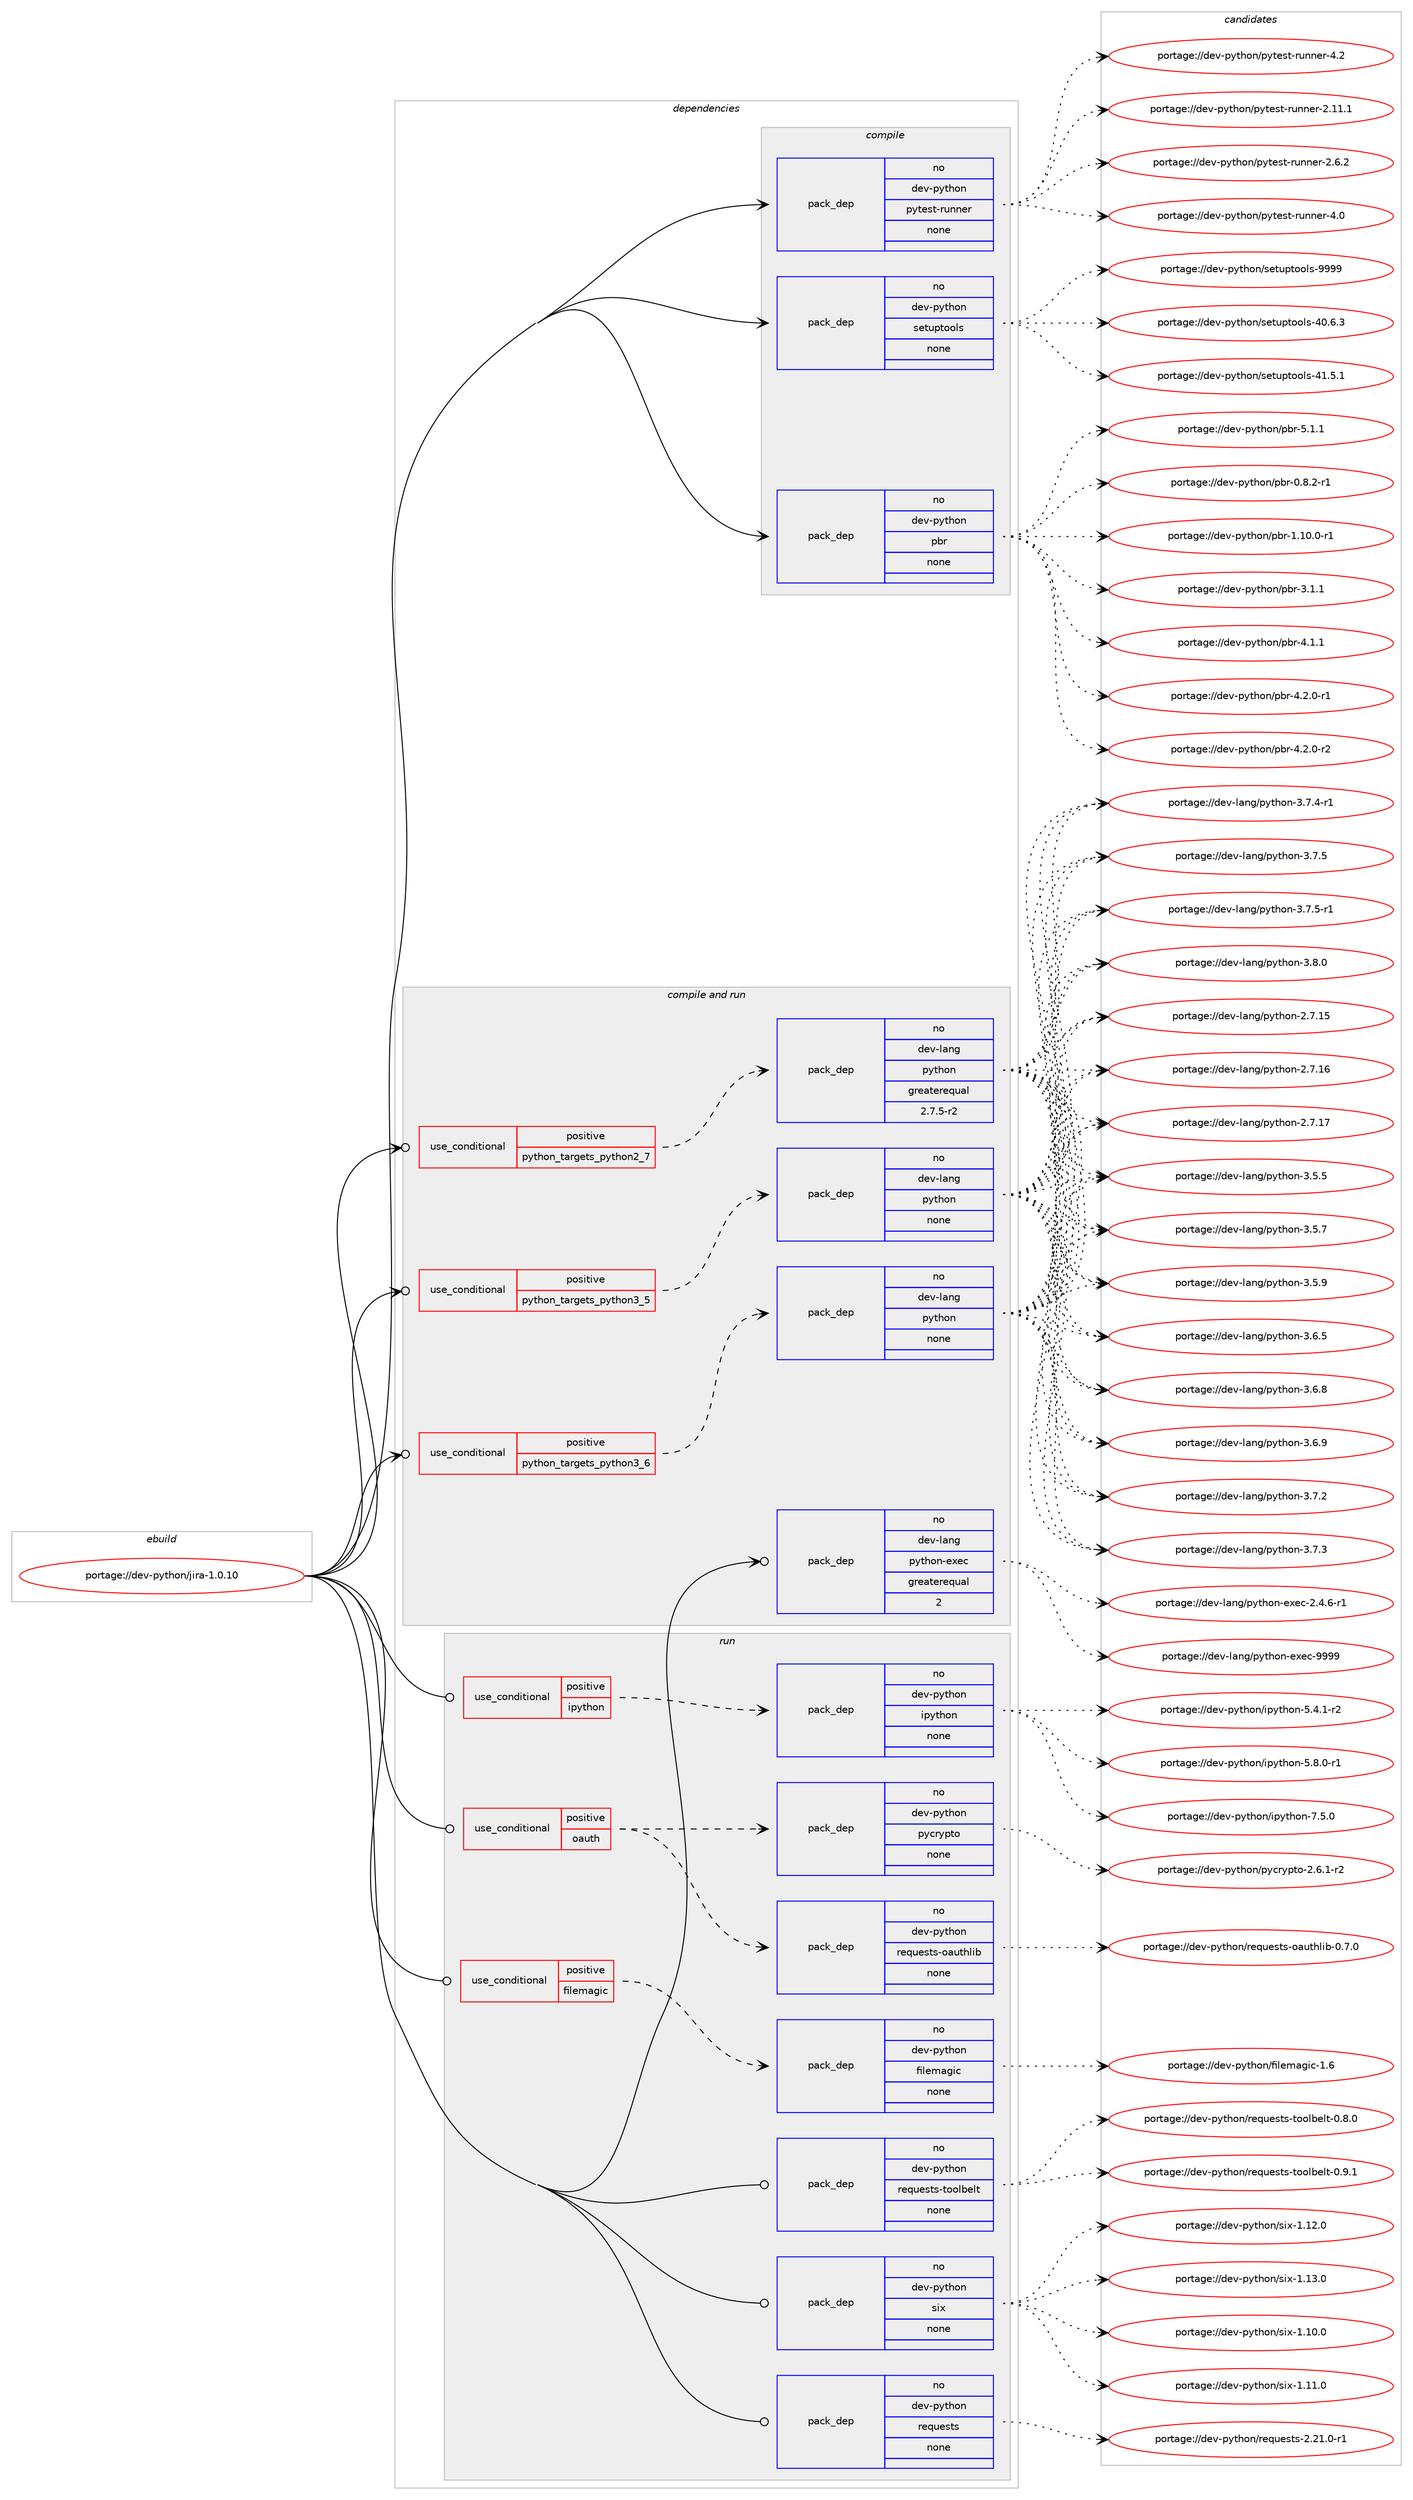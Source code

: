 digraph prolog {

# *************
# Graph options
# *************

newrank=true;
concentrate=true;
compound=true;
graph [rankdir=LR,fontname=Helvetica,fontsize=10,ranksep=1.5];#, ranksep=2.5, nodesep=0.2];
edge  [arrowhead=vee];
node  [fontname=Helvetica,fontsize=10];

# **********
# The ebuild
# **********

subgraph cluster_leftcol {
color=gray;
rank=same;
label=<<i>ebuild</i>>;
id [label="portage://dev-python/jira-1.0.10", color=red, width=4, href="../dev-python/jira-1.0.10.svg"];
}

# ****************
# The dependencies
# ****************

subgraph cluster_midcol {
color=gray;
label=<<i>dependencies</i>>;
subgraph cluster_compile {
fillcolor="#eeeeee";
style=filled;
label=<<i>compile</i>>;
subgraph pack112009 {
dependency145975 [label=<<TABLE BORDER="0" CELLBORDER="1" CELLSPACING="0" CELLPADDING="4" WIDTH="220"><TR><TD ROWSPAN="6" CELLPADDING="30">pack_dep</TD></TR><TR><TD WIDTH="110">no</TD></TR><TR><TD>dev-python</TD></TR><TR><TD>pbr</TD></TR><TR><TD>none</TD></TR><TR><TD></TD></TR></TABLE>>, shape=none, color=blue];
}
id:e -> dependency145975:w [weight=20,style="solid",arrowhead="vee"];
subgraph pack112010 {
dependency145976 [label=<<TABLE BORDER="0" CELLBORDER="1" CELLSPACING="0" CELLPADDING="4" WIDTH="220"><TR><TD ROWSPAN="6" CELLPADDING="30">pack_dep</TD></TR><TR><TD WIDTH="110">no</TD></TR><TR><TD>dev-python</TD></TR><TR><TD>pytest-runner</TD></TR><TR><TD>none</TD></TR><TR><TD></TD></TR></TABLE>>, shape=none, color=blue];
}
id:e -> dependency145976:w [weight=20,style="solid",arrowhead="vee"];
subgraph pack112011 {
dependency145977 [label=<<TABLE BORDER="0" CELLBORDER="1" CELLSPACING="0" CELLPADDING="4" WIDTH="220"><TR><TD ROWSPAN="6" CELLPADDING="30">pack_dep</TD></TR><TR><TD WIDTH="110">no</TD></TR><TR><TD>dev-python</TD></TR><TR><TD>setuptools</TD></TR><TR><TD>none</TD></TR><TR><TD></TD></TR></TABLE>>, shape=none, color=blue];
}
id:e -> dependency145977:w [weight=20,style="solid",arrowhead="vee"];
}
subgraph cluster_compileandrun {
fillcolor="#eeeeee";
style=filled;
label=<<i>compile and run</i>>;
subgraph cond30646 {
dependency145978 [label=<<TABLE BORDER="0" CELLBORDER="1" CELLSPACING="0" CELLPADDING="4"><TR><TD ROWSPAN="3" CELLPADDING="10">use_conditional</TD></TR><TR><TD>positive</TD></TR><TR><TD>python_targets_python2_7</TD></TR></TABLE>>, shape=none, color=red];
subgraph pack112012 {
dependency145979 [label=<<TABLE BORDER="0" CELLBORDER="1" CELLSPACING="0" CELLPADDING="4" WIDTH="220"><TR><TD ROWSPAN="6" CELLPADDING="30">pack_dep</TD></TR><TR><TD WIDTH="110">no</TD></TR><TR><TD>dev-lang</TD></TR><TR><TD>python</TD></TR><TR><TD>greaterequal</TD></TR><TR><TD>2.7.5-r2</TD></TR></TABLE>>, shape=none, color=blue];
}
dependency145978:e -> dependency145979:w [weight=20,style="dashed",arrowhead="vee"];
}
id:e -> dependency145978:w [weight=20,style="solid",arrowhead="odotvee"];
subgraph cond30647 {
dependency145980 [label=<<TABLE BORDER="0" CELLBORDER="1" CELLSPACING="0" CELLPADDING="4"><TR><TD ROWSPAN="3" CELLPADDING="10">use_conditional</TD></TR><TR><TD>positive</TD></TR><TR><TD>python_targets_python3_5</TD></TR></TABLE>>, shape=none, color=red];
subgraph pack112013 {
dependency145981 [label=<<TABLE BORDER="0" CELLBORDER="1" CELLSPACING="0" CELLPADDING="4" WIDTH="220"><TR><TD ROWSPAN="6" CELLPADDING="30">pack_dep</TD></TR><TR><TD WIDTH="110">no</TD></TR><TR><TD>dev-lang</TD></TR><TR><TD>python</TD></TR><TR><TD>none</TD></TR><TR><TD></TD></TR></TABLE>>, shape=none, color=blue];
}
dependency145980:e -> dependency145981:w [weight=20,style="dashed",arrowhead="vee"];
}
id:e -> dependency145980:w [weight=20,style="solid",arrowhead="odotvee"];
subgraph cond30648 {
dependency145982 [label=<<TABLE BORDER="0" CELLBORDER="1" CELLSPACING="0" CELLPADDING="4"><TR><TD ROWSPAN="3" CELLPADDING="10">use_conditional</TD></TR><TR><TD>positive</TD></TR><TR><TD>python_targets_python3_6</TD></TR></TABLE>>, shape=none, color=red];
subgraph pack112014 {
dependency145983 [label=<<TABLE BORDER="0" CELLBORDER="1" CELLSPACING="0" CELLPADDING="4" WIDTH="220"><TR><TD ROWSPAN="6" CELLPADDING="30">pack_dep</TD></TR><TR><TD WIDTH="110">no</TD></TR><TR><TD>dev-lang</TD></TR><TR><TD>python</TD></TR><TR><TD>none</TD></TR><TR><TD></TD></TR></TABLE>>, shape=none, color=blue];
}
dependency145982:e -> dependency145983:w [weight=20,style="dashed",arrowhead="vee"];
}
id:e -> dependency145982:w [weight=20,style="solid",arrowhead="odotvee"];
subgraph pack112015 {
dependency145984 [label=<<TABLE BORDER="0" CELLBORDER="1" CELLSPACING="0" CELLPADDING="4" WIDTH="220"><TR><TD ROWSPAN="6" CELLPADDING="30">pack_dep</TD></TR><TR><TD WIDTH="110">no</TD></TR><TR><TD>dev-lang</TD></TR><TR><TD>python-exec</TD></TR><TR><TD>greaterequal</TD></TR><TR><TD>2</TD></TR></TABLE>>, shape=none, color=blue];
}
id:e -> dependency145984:w [weight=20,style="solid",arrowhead="odotvee"];
}
subgraph cluster_run {
fillcolor="#eeeeee";
style=filled;
label=<<i>run</i>>;
subgraph cond30649 {
dependency145985 [label=<<TABLE BORDER="0" CELLBORDER="1" CELLSPACING="0" CELLPADDING="4"><TR><TD ROWSPAN="3" CELLPADDING="10">use_conditional</TD></TR><TR><TD>positive</TD></TR><TR><TD>filemagic</TD></TR></TABLE>>, shape=none, color=red];
subgraph pack112016 {
dependency145986 [label=<<TABLE BORDER="0" CELLBORDER="1" CELLSPACING="0" CELLPADDING="4" WIDTH="220"><TR><TD ROWSPAN="6" CELLPADDING="30">pack_dep</TD></TR><TR><TD WIDTH="110">no</TD></TR><TR><TD>dev-python</TD></TR><TR><TD>filemagic</TD></TR><TR><TD>none</TD></TR><TR><TD></TD></TR></TABLE>>, shape=none, color=blue];
}
dependency145985:e -> dependency145986:w [weight=20,style="dashed",arrowhead="vee"];
}
id:e -> dependency145985:w [weight=20,style="solid",arrowhead="odot"];
subgraph cond30650 {
dependency145987 [label=<<TABLE BORDER="0" CELLBORDER="1" CELLSPACING="0" CELLPADDING="4"><TR><TD ROWSPAN="3" CELLPADDING="10">use_conditional</TD></TR><TR><TD>positive</TD></TR><TR><TD>ipython</TD></TR></TABLE>>, shape=none, color=red];
subgraph pack112017 {
dependency145988 [label=<<TABLE BORDER="0" CELLBORDER="1" CELLSPACING="0" CELLPADDING="4" WIDTH="220"><TR><TD ROWSPAN="6" CELLPADDING="30">pack_dep</TD></TR><TR><TD WIDTH="110">no</TD></TR><TR><TD>dev-python</TD></TR><TR><TD>ipython</TD></TR><TR><TD>none</TD></TR><TR><TD></TD></TR></TABLE>>, shape=none, color=blue];
}
dependency145987:e -> dependency145988:w [weight=20,style="dashed",arrowhead="vee"];
}
id:e -> dependency145987:w [weight=20,style="solid",arrowhead="odot"];
subgraph cond30651 {
dependency145989 [label=<<TABLE BORDER="0" CELLBORDER="1" CELLSPACING="0" CELLPADDING="4"><TR><TD ROWSPAN="3" CELLPADDING="10">use_conditional</TD></TR><TR><TD>positive</TD></TR><TR><TD>oauth</TD></TR></TABLE>>, shape=none, color=red];
subgraph pack112018 {
dependency145990 [label=<<TABLE BORDER="0" CELLBORDER="1" CELLSPACING="0" CELLPADDING="4" WIDTH="220"><TR><TD ROWSPAN="6" CELLPADDING="30">pack_dep</TD></TR><TR><TD WIDTH="110">no</TD></TR><TR><TD>dev-python</TD></TR><TR><TD>pycrypto</TD></TR><TR><TD>none</TD></TR><TR><TD></TD></TR></TABLE>>, shape=none, color=blue];
}
dependency145989:e -> dependency145990:w [weight=20,style="dashed",arrowhead="vee"];
subgraph pack112019 {
dependency145991 [label=<<TABLE BORDER="0" CELLBORDER="1" CELLSPACING="0" CELLPADDING="4" WIDTH="220"><TR><TD ROWSPAN="6" CELLPADDING="30">pack_dep</TD></TR><TR><TD WIDTH="110">no</TD></TR><TR><TD>dev-python</TD></TR><TR><TD>requests-oauthlib</TD></TR><TR><TD>none</TD></TR><TR><TD></TD></TR></TABLE>>, shape=none, color=blue];
}
dependency145989:e -> dependency145991:w [weight=20,style="dashed",arrowhead="vee"];
}
id:e -> dependency145989:w [weight=20,style="solid",arrowhead="odot"];
subgraph pack112020 {
dependency145992 [label=<<TABLE BORDER="0" CELLBORDER="1" CELLSPACING="0" CELLPADDING="4" WIDTH="220"><TR><TD ROWSPAN="6" CELLPADDING="30">pack_dep</TD></TR><TR><TD WIDTH="110">no</TD></TR><TR><TD>dev-python</TD></TR><TR><TD>requests</TD></TR><TR><TD>none</TD></TR><TR><TD></TD></TR></TABLE>>, shape=none, color=blue];
}
id:e -> dependency145992:w [weight=20,style="solid",arrowhead="odot"];
subgraph pack112021 {
dependency145993 [label=<<TABLE BORDER="0" CELLBORDER="1" CELLSPACING="0" CELLPADDING="4" WIDTH="220"><TR><TD ROWSPAN="6" CELLPADDING="30">pack_dep</TD></TR><TR><TD WIDTH="110">no</TD></TR><TR><TD>dev-python</TD></TR><TR><TD>requests-toolbelt</TD></TR><TR><TD>none</TD></TR><TR><TD></TD></TR></TABLE>>, shape=none, color=blue];
}
id:e -> dependency145993:w [weight=20,style="solid",arrowhead="odot"];
subgraph pack112022 {
dependency145994 [label=<<TABLE BORDER="0" CELLBORDER="1" CELLSPACING="0" CELLPADDING="4" WIDTH="220"><TR><TD ROWSPAN="6" CELLPADDING="30">pack_dep</TD></TR><TR><TD WIDTH="110">no</TD></TR><TR><TD>dev-python</TD></TR><TR><TD>six</TD></TR><TR><TD>none</TD></TR><TR><TD></TD></TR></TABLE>>, shape=none, color=blue];
}
id:e -> dependency145994:w [weight=20,style="solid",arrowhead="odot"];
}
}

# **************
# The candidates
# **************

subgraph cluster_choices {
rank=same;
color=gray;
label=<<i>candidates</i>>;

subgraph choice112009 {
color=black;
nodesep=1;
choiceportage1001011184511212111610411111047112981144548465646504511449 [label="portage://dev-python/pbr-0.8.2-r1", color=red, width=4,href="../dev-python/pbr-0.8.2-r1.svg"];
choiceportage100101118451121211161041111104711298114454946494846484511449 [label="portage://dev-python/pbr-1.10.0-r1", color=red, width=4,href="../dev-python/pbr-1.10.0-r1.svg"];
choiceportage100101118451121211161041111104711298114455146494649 [label="portage://dev-python/pbr-3.1.1", color=red, width=4,href="../dev-python/pbr-3.1.1.svg"];
choiceportage100101118451121211161041111104711298114455246494649 [label="portage://dev-python/pbr-4.1.1", color=red, width=4,href="../dev-python/pbr-4.1.1.svg"];
choiceportage1001011184511212111610411111047112981144552465046484511449 [label="portage://dev-python/pbr-4.2.0-r1", color=red, width=4,href="../dev-python/pbr-4.2.0-r1.svg"];
choiceportage1001011184511212111610411111047112981144552465046484511450 [label="portage://dev-python/pbr-4.2.0-r2", color=red, width=4,href="../dev-python/pbr-4.2.0-r2.svg"];
choiceportage100101118451121211161041111104711298114455346494649 [label="portage://dev-python/pbr-5.1.1", color=red, width=4,href="../dev-python/pbr-5.1.1.svg"];
dependency145975:e -> choiceportage1001011184511212111610411111047112981144548465646504511449:w [style=dotted,weight="100"];
dependency145975:e -> choiceportage100101118451121211161041111104711298114454946494846484511449:w [style=dotted,weight="100"];
dependency145975:e -> choiceportage100101118451121211161041111104711298114455146494649:w [style=dotted,weight="100"];
dependency145975:e -> choiceportage100101118451121211161041111104711298114455246494649:w [style=dotted,weight="100"];
dependency145975:e -> choiceportage1001011184511212111610411111047112981144552465046484511449:w [style=dotted,weight="100"];
dependency145975:e -> choiceportage1001011184511212111610411111047112981144552465046484511450:w [style=dotted,weight="100"];
dependency145975:e -> choiceportage100101118451121211161041111104711298114455346494649:w [style=dotted,weight="100"];
}
subgraph choice112010 {
color=black;
nodesep=1;
choiceportage10010111845112121116104111110471121211161011151164511411711011010111445504649494649 [label="portage://dev-python/pytest-runner-2.11.1", color=red, width=4,href="../dev-python/pytest-runner-2.11.1.svg"];
choiceportage100101118451121211161041111104711212111610111511645114117110110101114455046544650 [label="portage://dev-python/pytest-runner-2.6.2", color=red, width=4,href="../dev-python/pytest-runner-2.6.2.svg"];
choiceportage10010111845112121116104111110471121211161011151164511411711011010111445524648 [label="portage://dev-python/pytest-runner-4.0", color=red, width=4,href="../dev-python/pytest-runner-4.0.svg"];
choiceportage10010111845112121116104111110471121211161011151164511411711011010111445524650 [label="portage://dev-python/pytest-runner-4.2", color=red, width=4,href="../dev-python/pytest-runner-4.2.svg"];
dependency145976:e -> choiceportage10010111845112121116104111110471121211161011151164511411711011010111445504649494649:w [style=dotted,weight="100"];
dependency145976:e -> choiceportage100101118451121211161041111104711212111610111511645114117110110101114455046544650:w [style=dotted,weight="100"];
dependency145976:e -> choiceportage10010111845112121116104111110471121211161011151164511411711011010111445524648:w [style=dotted,weight="100"];
dependency145976:e -> choiceportage10010111845112121116104111110471121211161011151164511411711011010111445524650:w [style=dotted,weight="100"];
}
subgraph choice112011 {
color=black;
nodesep=1;
choiceportage100101118451121211161041111104711510111611711211611111110811545524846544651 [label="portage://dev-python/setuptools-40.6.3", color=red, width=4,href="../dev-python/setuptools-40.6.3.svg"];
choiceportage100101118451121211161041111104711510111611711211611111110811545524946534649 [label="portage://dev-python/setuptools-41.5.1", color=red, width=4,href="../dev-python/setuptools-41.5.1.svg"];
choiceportage10010111845112121116104111110471151011161171121161111111081154557575757 [label="portage://dev-python/setuptools-9999", color=red, width=4,href="../dev-python/setuptools-9999.svg"];
dependency145977:e -> choiceportage100101118451121211161041111104711510111611711211611111110811545524846544651:w [style=dotted,weight="100"];
dependency145977:e -> choiceportage100101118451121211161041111104711510111611711211611111110811545524946534649:w [style=dotted,weight="100"];
dependency145977:e -> choiceportage10010111845112121116104111110471151011161171121161111111081154557575757:w [style=dotted,weight="100"];
}
subgraph choice112012 {
color=black;
nodesep=1;
choiceportage10010111845108971101034711212111610411111045504655464953 [label="portage://dev-lang/python-2.7.15", color=red, width=4,href="../dev-lang/python-2.7.15.svg"];
choiceportage10010111845108971101034711212111610411111045504655464954 [label="portage://dev-lang/python-2.7.16", color=red, width=4,href="../dev-lang/python-2.7.16.svg"];
choiceportage10010111845108971101034711212111610411111045504655464955 [label="portage://dev-lang/python-2.7.17", color=red, width=4,href="../dev-lang/python-2.7.17.svg"];
choiceportage100101118451089711010347112121116104111110455146534653 [label="portage://dev-lang/python-3.5.5", color=red, width=4,href="../dev-lang/python-3.5.5.svg"];
choiceportage100101118451089711010347112121116104111110455146534655 [label="portage://dev-lang/python-3.5.7", color=red, width=4,href="../dev-lang/python-3.5.7.svg"];
choiceportage100101118451089711010347112121116104111110455146534657 [label="portage://dev-lang/python-3.5.9", color=red, width=4,href="../dev-lang/python-3.5.9.svg"];
choiceportage100101118451089711010347112121116104111110455146544653 [label="portage://dev-lang/python-3.6.5", color=red, width=4,href="../dev-lang/python-3.6.5.svg"];
choiceportage100101118451089711010347112121116104111110455146544656 [label="portage://dev-lang/python-3.6.8", color=red, width=4,href="../dev-lang/python-3.6.8.svg"];
choiceportage100101118451089711010347112121116104111110455146544657 [label="portage://dev-lang/python-3.6.9", color=red, width=4,href="../dev-lang/python-3.6.9.svg"];
choiceportage100101118451089711010347112121116104111110455146554650 [label="portage://dev-lang/python-3.7.2", color=red, width=4,href="../dev-lang/python-3.7.2.svg"];
choiceportage100101118451089711010347112121116104111110455146554651 [label="portage://dev-lang/python-3.7.3", color=red, width=4,href="../dev-lang/python-3.7.3.svg"];
choiceportage1001011184510897110103471121211161041111104551465546524511449 [label="portage://dev-lang/python-3.7.4-r1", color=red, width=4,href="../dev-lang/python-3.7.4-r1.svg"];
choiceportage100101118451089711010347112121116104111110455146554653 [label="portage://dev-lang/python-3.7.5", color=red, width=4,href="../dev-lang/python-3.7.5.svg"];
choiceportage1001011184510897110103471121211161041111104551465546534511449 [label="portage://dev-lang/python-3.7.5-r1", color=red, width=4,href="../dev-lang/python-3.7.5-r1.svg"];
choiceportage100101118451089711010347112121116104111110455146564648 [label="portage://dev-lang/python-3.8.0", color=red, width=4,href="../dev-lang/python-3.8.0.svg"];
dependency145979:e -> choiceportage10010111845108971101034711212111610411111045504655464953:w [style=dotted,weight="100"];
dependency145979:e -> choiceportage10010111845108971101034711212111610411111045504655464954:w [style=dotted,weight="100"];
dependency145979:e -> choiceportage10010111845108971101034711212111610411111045504655464955:w [style=dotted,weight="100"];
dependency145979:e -> choiceportage100101118451089711010347112121116104111110455146534653:w [style=dotted,weight="100"];
dependency145979:e -> choiceportage100101118451089711010347112121116104111110455146534655:w [style=dotted,weight="100"];
dependency145979:e -> choiceportage100101118451089711010347112121116104111110455146534657:w [style=dotted,weight="100"];
dependency145979:e -> choiceportage100101118451089711010347112121116104111110455146544653:w [style=dotted,weight="100"];
dependency145979:e -> choiceportage100101118451089711010347112121116104111110455146544656:w [style=dotted,weight="100"];
dependency145979:e -> choiceportage100101118451089711010347112121116104111110455146544657:w [style=dotted,weight="100"];
dependency145979:e -> choiceportage100101118451089711010347112121116104111110455146554650:w [style=dotted,weight="100"];
dependency145979:e -> choiceportage100101118451089711010347112121116104111110455146554651:w [style=dotted,weight="100"];
dependency145979:e -> choiceportage1001011184510897110103471121211161041111104551465546524511449:w [style=dotted,weight="100"];
dependency145979:e -> choiceportage100101118451089711010347112121116104111110455146554653:w [style=dotted,weight="100"];
dependency145979:e -> choiceportage1001011184510897110103471121211161041111104551465546534511449:w [style=dotted,weight="100"];
dependency145979:e -> choiceportage100101118451089711010347112121116104111110455146564648:w [style=dotted,weight="100"];
}
subgraph choice112013 {
color=black;
nodesep=1;
choiceportage10010111845108971101034711212111610411111045504655464953 [label="portage://dev-lang/python-2.7.15", color=red, width=4,href="../dev-lang/python-2.7.15.svg"];
choiceportage10010111845108971101034711212111610411111045504655464954 [label="portage://dev-lang/python-2.7.16", color=red, width=4,href="../dev-lang/python-2.7.16.svg"];
choiceportage10010111845108971101034711212111610411111045504655464955 [label="portage://dev-lang/python-2.7.17", color=red, width=4,href="../dev-lang/python-2.7.17.svg"];
choiceportage100101118451089711010347112121116104111110455146534653 [label="portage://dev-lang/python-3.5.5", color=red, width=4,href="../dev-lang/python-3.5.5.svg"];
choiceportage100101118451089711010347112121116104111110455146534655 [label="portage://dev-lang/python-3.5.7", color=red, width=4,href="../dev-lang/python-3.5.7.svg"];
choiceportage100101118451089711010347112121116104111110455146534657 [label="portage://dev-lang/python-3.5.9", color=red, width=4,href="../dev-lang/python-3.5.9.svg"];
choiceportage100101118451089711010347112121116104111110455146544653 [label="portage://dev-lang/python-3.6.5", color=red, width=4,href="../dev-lang/python-3.6.5.svg"];
choiceportage100101118451089711010347112121116104111110455146544656 [label="portage://dev-lang/python-3.6.8", color=red, width=4,href="../dev-lang/python-3.6.8.svg"];
choiceportage100101118451089711010347112121116104111110455146544657 [label="portage://dev-lang/python-3.6.9", color=red, width=4,href="../dev-lang/python-3.6.9.svg"];
choiceportage100101118451089711010347112121116104111110455146554650 [label="portage://dev-lang/python-3.7.2", color=red, width=4,href="../dev-lang/python-3.7.2.svg"];
choiceportage100101118451089711010347112121116104111110455146554651 [label="portage://dev-lang/python-3.7.3", color=red, width=4,href="../dev-lang/python-3.7.3.svg"];
choiceportage1001011184510897110103471121211161041111104551465546524511449 [label="portage://dev-lang/python-3.7.4-r1", color=red, width=4,href="../dev-lang/python-3.7.4-r1.svg"];
choiceportage100101118451089711010347112121116104111110455146554653 [label="portage://dev-lang/python-3.7.5", color=red, width=4,href="../dev-lang/python-3.7.5.svg"];
choiceportage1001011184510897110103471121211161041111104551465546534511449 [label="portage://dev-lang/python-3.7.5-r1", color=red, width=4,href="../dev-lang/python-3.7.5-r1.svg"];
choiceportage100101118451089711010347112121116104111110455146564648 [label="portage://dev-lang/python-3.8.0", color=red, width=4,href="../dev-lang/python-3.8.0.svg"];
dependency145981:e -> choiceportage10010111845108971101034711212111610411111045504655464953:w [style=dotted,weight="100"];
dependency145981:e -> choiceportage10010111845108971101034711212111610411111045504655464954:w [style=dotted,weight="100"];
dependency145981:e -> choiceportage10010111845108971101034711212111610411111045504655464955:w [style=dotted,weight="100"];
dependency145981:e -> choiceportage100101118451089711010347112121116104111110455146534653:w [style=dotted,weight="100"];
dependency145981:e -> choiceportage100101118451089711010347112121116104111110455146534655:w [style=dotted,weight="100"];
dependency145981:e -> choiceportage100101118451089711010347112121116104111110455146534657:w [style=dotted,weight="100"];
dependency145981:e -> choiceportage100101118451089711010347112121116104111110455146544653:w [style=dotted,weight="100"];
dependency145981:e -> choiceportage100101118451089711010347112121116104111110455146544656:w [style=dotted,weight="100"];
dependency145981:e -> choiceportage100101118451089711010347112121116104111110455146544657:w [style=dotted,weight="100"];
dependency145981:e -> choiceportage100101118451089711010347112121116104111110455146554650:w [style=dotted,weight="100"];
dependency145981:e -> choiceportage100101118451089711010347112121116104111110455146554651:w [style=dotted,weight="100"];
dependency145981:e -> choiceportage1001011184510897110103471121211161041111104551465546524511449:w [style=dotted,weight="100"];
dependency145981:e -> choiceportage100101118451089711010347112121116104111110455146554653:w [style=dotted,weight="100"];
dependency145981:e -> choiceportage1001011184510897110103471121211161041111104551465546534511449:w [style=dotted,weight="100"];
dependency145981:e -> choiceportage100101118451089711010347112121116104111110455146564648:w [style=dotted,weight="100"];
}
subgraph choice112014 {
color=black;
nodesep=1;
choiceportage10010111845108971101034711212111610411111045504655464953 [label="portage://dev-lang/python-2.7.15", color=red, width=4,href="../dev-lang/python-2.7.15.svg"];
choiceportage10010111845108971101034711212111610411111045504655464954 [label="portage://dev-lang/python-2.7.16", color=red, width=4,href="../dev-lang/python-2.7.16.svg"];
choiceportage10010111845108971101034711212111610411111045504655464955 [label="portage://dev-lang/python-2.7.17", color=red, width=4,href="../dev-lang/python-2.7.17.svg"];
choiceportage100101118451089711010347112121116104111110455146534653 [label="portage://dev-lang/python-3.5.5", color=red, width=4,href="../dev-lang/python-3.5.5.svg"];
choiceportage100101118451089711010347112121116104111110455146534655 [label="portage://dev-lang/python-3.5.7", color=red, width=4,href="../dev-lang/python-3.5.7.svg"];
choiceportage100101118451089711010347112121116104111110455146534657 [label="portage://dev-lang/python-3.5.9", color=red, width=4,href="../dev-lang/python-3.5.9.svg"];
choiceportage100101118451089711010347112121116104111110455146544653 [label="portage://dev-lang/python-3.6.5", color=red, width=4,href="../dev-lang/python-3.6.5.svg"];
choiceportage100101118451089711010347112121116104111110455146544656 [label="portage://dev-lang/python-3.6.8", color=red, width=4,href="../dev-lang/python-3.6.8.svg"];
choiceportage100101118451089711010347112121116104111110455146544657 [label="portage://dev-lang/python-3.6.9", color=red, width=4,href="../dev-lang/python-3.6.9.svg"];
choiceportage100101118451089711010347112121116104111110455146554650 [label="portage://dev-lang/python-3.7.2", color=red, width=4,href="../dev-lang/python-3.7.2.svg"];
choiceportage100101118451089711010347112121116104111110455146554651 [label="portage://dev-lang/python-3.7.3", color=red, width=4,href="../dev-lang/python-3.7.3.svg"];
choiceportage1001011184510897110103471121211161041111104551465546524511449 [label="portage://dev-lang/python-3.7.4-r1", color=red, width=4,href="../dev-lang/python-3.7.4-r1.svg"];
choiceportage100101118451089711010347112121116104111110455146554653 [label="portage://dev-lang/python-3.7.5", color=red, width=4,href="../dev-lang/python-3.7.5.svg"];
choiceportage1001011184510897110103471121211161041111104551465546534511449 [label="portage://dev-lang/python-3.7.5-r1", color=red, width=4,href="../dev-lang/python-3.7.5-r1.svg"];
choiceportage100101118451089711010347112121116104111110455146564648 [label="portage://dev-lang/python-3.8.0", color=red, width=4,href="../dev-lang/python-3.8.0.svg"];
dependency145983:e -> choiceportage10010111845108971101034711212111610411111045504655464953:w [style=dotted,weight="100"];
dependency145983:e -> choiceportage10010111845108971101034711212111610411111045504655464954:w [style=dotted,weight="100"];
dependency145983:e -> choiceportage10010111845108971101034711212111610411111045504655464955:w [style=dotted,weight="100"];
dependency145983:e -> choiceportage100101118451089711010347112121116104111110455146534653:w [style=dotted,weight="100"];
dependency145983:e -> choiceportage100101118451089711010347112121116104111110455146534655:w [style=dotted,weight="100"];
dependency145983:e -> choiceportage100101118451089711010347112121116104111110455146534657:w [style=dotted,weight="100"];
dependency145983:e -> choiceportage100101118451089711010347112121116104111110455146544653:w [style=dotted,weight="100"];
dependency145983:e -> choiceportage100101118451089711010347112121116104111110455146544656:w [style=dotted,weight="100"];
dependency145983:e -> choiceportage100101118451089711010347112121116104111110455146544657:w [style=dotted,weight="100"];
dependency145983:e -> choiceportage100101118451089711010347112121116104111110455146554650:w [style=dotted,weight="100"];
dependency145983:e -> choiceportage100101118451089711010347112121116104111110455146554651:w [style=dotted,weight="100"];
dependency145983:e -> choiceportage1001011184510897110103471121211161041111104551465546524511449:w [style=dotted,weight="100"];
dependency145983:e -> choiceportage100101118451089711010347112121116104111110455146554653:w [style=dotted,weight="100"];
dependency145983:e -> choiceportage1001011184510897110103471121211161041111104551465546534511449:w [style=dotted,weight="100"];
dependency145983:e -> choiceportage100101118451089711010347112121116104111110455146564648:w [style=dotted,weight="100"];
}
subgraph choice112015 {
color=black;
nodesep=1;
choiceportage10010111845108971101034711212111610411111045101120101994550465246544511449 [label="portage://dev-lang/python-exec-2.4.6-r1", color=red, width=4,href="../dev-lang/python-exec-2.4.6-r1.svg"];
choiceportage10010111845108971101034711212111610411111045101120101994557575757 [label="portage://dev-lang/python-exec-9999", color=red, width=4,href="../dev-lang/python-exec-9999.svg"];
dependency145984:e -> choiceportage10010111845108971101034711212111610411111045101120101994550465246544511449:w [style=dotted,weight="100"];
dependency145984:e -> choiceportage10010111845108971101034711212111610411111045101120101994557575757:w [style=dotted,weight="100"];
}
subgraph choice112016 {
color=black;
nodesep=1;
choiceportage1001011184511212111610411111047102105108101109971031059945494654 [label="portage://dev-python/filemagic-1.6", color=red, width=4,href="../dev-python/filemagic-1.6.svg"];
dependency145986:e -> choiceportage1001011184511212111610411111047102105108101109971031059945494654:w [style=dotted,weight="100"];
}
subgraph choice112017 {
color=black;
nodesep=1;
choiceportage10010111845112121116104111110471051121211161041111104553465246494511450 [label="portage://dev-python/ipython-5.4.1-r2", color=red, width=4,href="../dev-python/ipython-5.4.1-r2.svg"];
choiceportage10010111845112121116104111110471051121211161041111104553465646484511449 [label="portage://dev-python/ipython-5.8.0-r1", color=red, width=4,href="../dev-python/ipython-5.8.0-r1.svg"];
choiceportage1001011184511212111610411111047105112121116104111110455546534648 [label="portage://dev-python/ipython-7.5.0", color=red, width=4,href="../dev-python/ipython-7.5.0.svg"];
dependency145988:e -> choiceportage10010111845112121116104111110471051121211161041111104553465246494511450:w [style=dotted,weight="100"];
dependency145988:e -> choiceportage10010111845112121116104111110471051121211161041111104553465646484511449:w [style=dotted,weight="100"];
dependency145988:e -> choiceportage1001011184511212111610411111047105112121116104111110455546534648:w [style=dotted,weight="100"];
}
subgraph choice112018 {
color=black;
nodesep=1;
choiceportage1001011184511212111610411111047112121991141211121161114550465446494511450 [label="portage://dev-python/pycrypto-2.6.1-r2", color=red, width=4,href="../dev-python/pycrypto-2.6.1-r2.svg"];
dependency145990:e -> choiceportage1001011184511212111610411111047112121991141211121161114550465446494511450:w [style=dotted,weight="100"];
}
subgraph choice112019 {
color=black;
nodesep=1;
choiceportage1001011184511212111610411111047114101113117101115116115451119711711610410810598454846554648 [label="portage://dev-python/requests-oauthlib-0.7.0", color=red, width=4,href="../dev-python/requests-oauthlib-0.7.0.svg"];
dependency145991:e -> choiceportage1001011184511212111610411111047114101113117101115116115451119711711610410810598454846554648:w [style=dotted,weight="100"];
}
subgraph choice112020 {
color=black;
nodesep=1;
choiceportage1001011184511212111610411111047114101113117101115116115455046504946484511449 [label="portage://dev-python/requests-2.21.0-r1", color=red, width=4,href="../dev-python/requests-2.21.0-r1.svg"];
dependency145992:e -> choiceportage1001011184511212111610411111047114101113117101115116115455046504946484511449:w [style=dotted,weight="100"];
}
subgraph choice112021 {
color=black;
nodesep=1;
choiceportage10010111845112121116104111110471141011131171011151161154511611111110898101108116454846564648 [label="portage://dev-python/requests-toolbelt-0.8.0", color=red, width=4,href="../dev-python/requests-toolbelt-0.8.0.svg"];
choiceportage10010111845112121116104111110471141011131171011151161154511611111110898101108116454846574649 [label="portage://dev-python/requests-toolbelt-0.9.1", color=red, width=4,href="../dev-python/requests-toolbelt-0.9.1.svg"];
dependency145993:e -> choiceportage10010111845112121116104111110471141011131171011151161154511611111110898101108116454846564648:w [style=dotted,weight="100"];
dependency145993:e -> choiceportage10010111845112121116104111110471141011131171011151161154511611111110898101108116454846574649:w [style=dotted,weight="100"];
}
subgraph choice112022 {
color=black;
nodesep=1;
choiceportage100101118451121211161041111104711510512045494649484648 [label="portage://dev-python/six-1.10.0", color=red, width=4,href="../dev-python/six-1.10.0.svg"];
choiceportage100101118451121211161041111104711510512045494649494648 [label="portage://dev-python/six-1.11.0", color=red, width=4,href="../dev-python/six-1.11.0.svg"];
choiceportage100101118451121211161041111104711510512045494649504648 [label="portage://dev-python/six-1.12.0", color=red, width=4,href="../dev-python/six-1.12.0.svg"];
choiceportage100101118451121211161041111104711510512045494649514648 [label="portage://dev-python/six-1.13.0", color=red, width=4,href="../dev-python/six-1.13.0.svg"];
dependency145994:e -> choiceportage100101118451121211161041111104711510512045494649484648:w [style=dotted,weight="100"];
dependency145994:e -> choiceportage100101118451121211161041111104711510512045494649494648:w [style=dotted,weight="100"];
dependency145994:e -> choiceportage100101118451121211161041111104711510512045494649504648:w [style=dotted,weight="100"];
dependency145994:e -> choiceportage100101118451121211161041111104711510512045494649514648:w [style=dotted,weight="100"];
}
}

}
